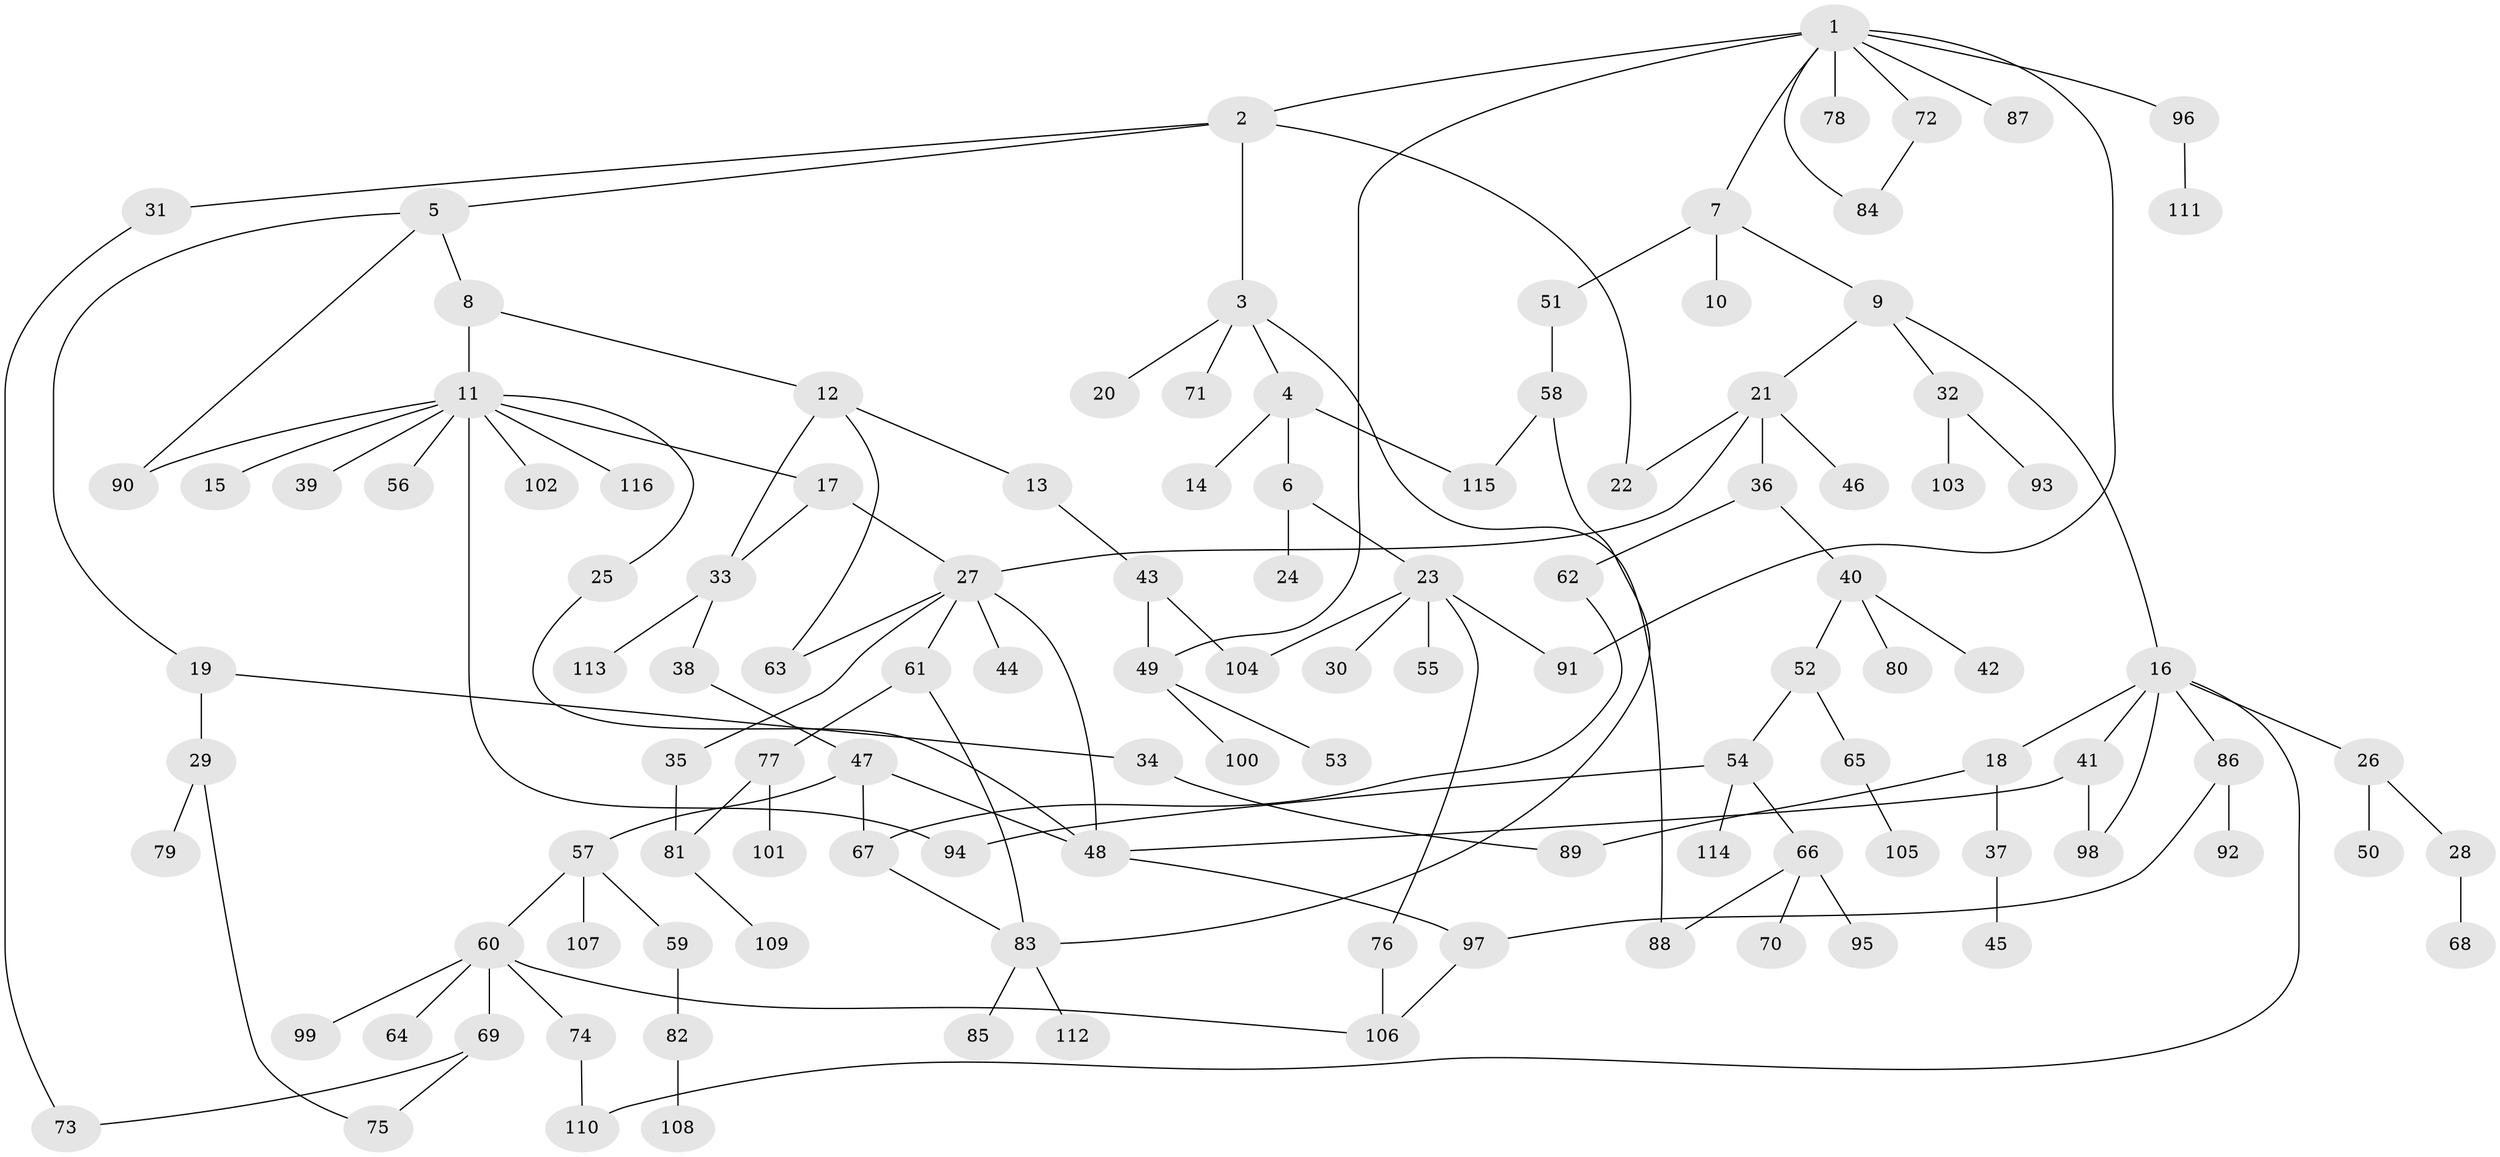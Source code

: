 // coarse degree distribution, {7: 0.034482758620689655, 5: 0.017241379310344827, 4: 0.15517241379310345, 3: 0.2413793103448276, 2: 0.3103448275862069, 6: 0.05172413793103448, 1: 0.1896551724137931}
// Generated by graph-tools (version 1.1) at 2025/48/03/04/25 22:48:59]
// undirected, 116 vertices, 142 edges
graph export_dot {
  node [color=gray90,style=filled];
  1;
  2;
  3;
  4;
  5;
  6;
  7;
  8;
  9;
  10;
  11;
  12;
  13;
  14;
  15;
  16;
  17;
  18;
  19;
  20;
  21;
  22;
  23;
  24;
  25;
  26;
  27;
  28;
  29;
  30;
  31;
  32;
  33;
  34;
  35;
  36;
  37;
  38;
  39;
  40;
  41;
  42;
  43;
  44;
  45;
  46;
  47;
  48;
  49;
  50;
  51;
  52;
  53;
  54;
  55;
  56;
  57;
  58;
  59;
  60;
  61;
  62;
  63;
  64;
  65;
  66;
  67;
  68;
  69;
  70;
  71;
  72;
  73;
  74;
  75;
  76;
  77;
  78;
  79;
  80;
  81;
  82;
  83;
  84;
  85;
  86;
  87;
  88;
  89;
  90;
  91;
  92;
  93;
  94;
  95;
  96;
  97;
  98;
  99;
  100;
  101;
  102;
  103;
  104;
  105;
  106;
  107;
  108;
  109;
  110;
  111;
  112;
  113;
  114;
  115;
  116;
  1 -- 2;
  1 -- 7;
  1 -- 72;
  1 -- 78;
  1 -- 87;
  1 -- 91;
  1 -- 96;
  1 -- 84;
  1 -- 49;
  2 -- 3;
  2 -- 5;
  2 -- 31;
  2 -- 22;
  3 -- 4;
  3 -- 20;
  3 -- 71;
  3 -- 88;
  4 -- 6;
  4 -- 14;
  4 -- 115;
  5 -- 8;
  5 -- 19;
  5 -- 90;
  6 -- 23;
  6 -- 24;
  7 -- 9;
  7 -- 10;
  7 -- 51;
  8 -- 11;
  8 -- 12;
  9 -- 16;
  9 -- 21;
  9 -- 32;
  11 -- 15;
  11 -- 17;
  11 -- 25;
  11 -- 39;
  11 -- 56;
  11 -- 90;
  11 -- 102;
  11 -- 116;
  11 -- 94;
  12 -- 13;
  12 -- 63;
  12 -- 33;
  13 -- 43;
  16 -- 18;
  16 -- 26;
  16 -- 41;
  16 -- 86;
  16 -- 98;
  16 -- 110;
  17 -- 33;
  17 -- 27;
  18 -- 37;
  18 -- 89;
  19 -- 29;
  19 -- 34;
  21 -- 22;
  21 -- 27;
  21 -- 36;
  21 -- 46;
  23 -- 30;
  23 -- 55;
  23 -- 76;
  23 -- 104;
  23 -- 91;
  25 -- 48;
  26 -- 28;
  26 -- 50;
  27 -- 35;
  27 -- 44;
  27 -- 61;
  27 -- 63;
  27 -- 48;
  28 -- 68;
  29 -- 79;
  29 -- 75;
  31 -- 73;
  32 -- 93;
  32 -- 103;
  33 -- 38;
  33 -- 113;
  34 -- 89;
  35 -- 81;
  36 -- 40;
  36 -- 62;
  37 -- 45;
  38 -- 47;
  40 -- 42;
  40 -- 52;
  40 -- 80;
  41 -- 48;
  41 -- 98;
  43 -- 49;
  43 -- 104;
  47 -- 48;
  47 -- 57;
  47 -- 67;
  48 -- 97;
  49 -- 53;
  49 -- 100;
  51 -- 58;
  52 -- 54;
  52 -- 65;
  54 -- 66;
  54 -- 94;
  54 -- 114;
  57 -- 59;
  57 -- 60;
  57 -- 107;
  58 -- 115;
  58 -- 83;
  59 -- 82;
  60 -- 64;
  60 -- 69;
  60 -- 74;
  60 -- 99;
  60 -- 106;
  61 -- 77;
  61 -- 83;
  62 -- 67;
  65 -- 105;
  66 -- 70;
  66 -- 88;
  66 -- 95;
  67 -- 83;
  69 -- 73;
  69 -- 75;
  72 -- 84;
  74 -- 110;
  76 -- 106;
  77 -- 81;
  77 -- 101;
  81 -- 109;
  82 -- 108;
  83 -- 85;
  83 -- 112;
  86 -- 92;
  86 -- 97;
  96 -- 111;
  97 -- 106;
}
